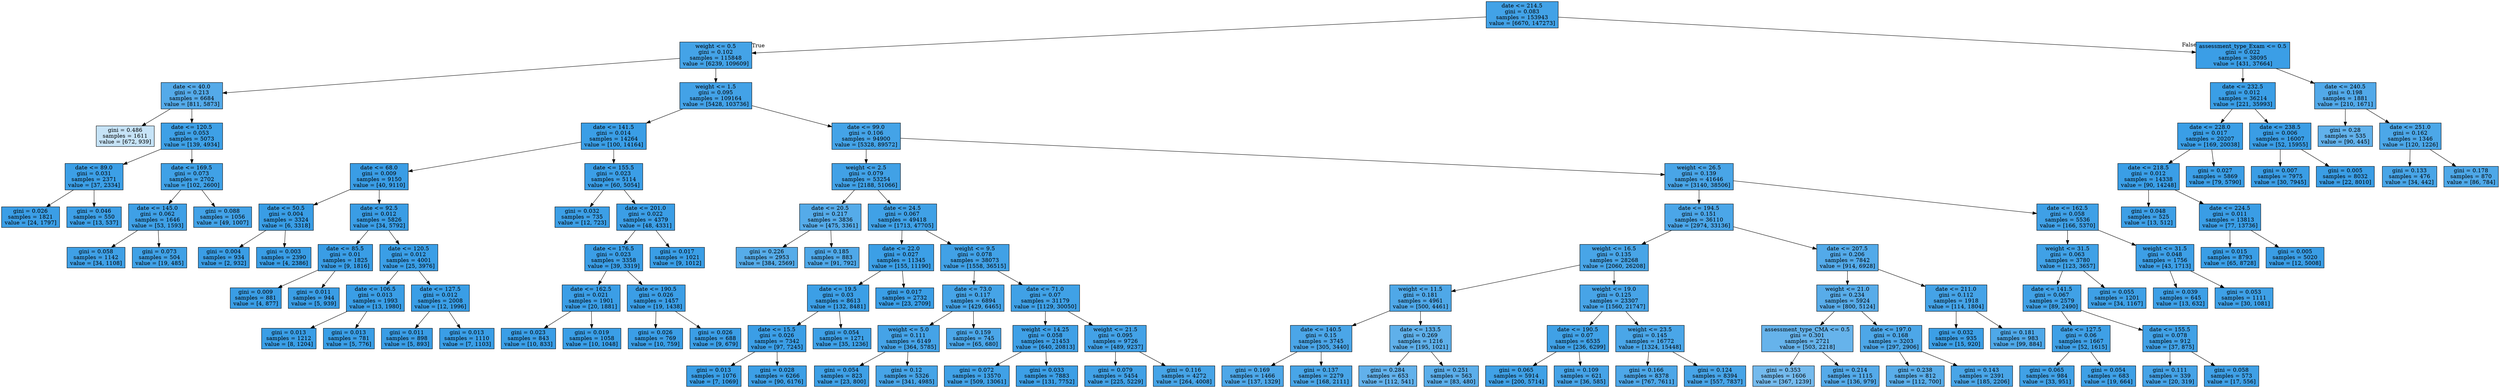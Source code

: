 digraph Tree {
node [shape=box, style="filled", color="black"] ;
0 [label="date <= 214.5\ngini = 0.083\nsamples = 153943\nvalue = [6670, 147273]", fillcolor="#399de5f3"] ;
1 [label="weight <= 0.5\ngini = 0.102\nsamples = 115848\nvalue = [6239, 109609]", fillcolor="#399de5f0"] ;
0 -> 1 [labeldistance=2.5, labelangle=45, headlabel="True"] ;
2 [label="date <= 40.0\ngini = 0.213\nsamples = 6684\nvalue = [811, 5873]", fillcolor="#399de5dc"] ;
1 -> 2 ;
3 [label="gini = 0.486\nsamples = 1611\nvalue = [672, 939]", fillcolor="#399de549"] ;
2 -> 3 ;
4 [label="date <= 120.5\ngini = 0.053\nsamples = 5073\nvalue = [139, 4934]", fillcolor="#399de5f8"] ;
2 -> 4 ;
5 [label="date <= 89.0\ngini = 0.031\nsamples = 2371\nvalue = [37, 2334]", fillcolor="#399de5fb"] ;
4 -> 5 ;
6 [label="gini = 0.026\nsamples = 1821\nvalue = [24, 1797]", fillcolor="#399de5fc"] ;
5 -> 6 ;
7 [label="gini = 0.046\nsamples = 550\nvalue = [13, 537]", fillcolor="#399de5f9"] ;
5 -> 7 ;
8 [label="date <= 169.5\ngini = 0.073\nsamples = 2702\nvalue = [102, 2600]", fillcolor="#399de5f5"] ;
4 -> 8 ;
9 [label="date <= 145.0\ngini = 0.062\nsamples = 1646\nvalue = [53, 1593]", fillcolor="#399de5f7"] ;
8 -> 9 ;
10 [label="gini = 0.058\nsamples = 1142\nvalue = [34, 1108]", fillcolor="#399de5f7"] ;
9 -> 10 ;
11 [label="gini = 0.073\nsamples = 504\nvalue = [19, 485]", fillcolor="#399de5f5"] ;
9 -> 11 ;
12 [label="gini = 0.088\nsamples = 1056\nvalue = [49, 1007]", fillcolor="#399de5f3"] ;
8 -> 12 ;
13 [label="weight <= 1.5\ngini = 0.095\nsamples = 109164\nvalue = [5428, 103736]", fillcolor="#399de5f2"] ;
1 -> 13 ;
14 [label="date <= 141.5\ngini = 0.014\nsamples = 14264\nvalue = [100, 14164]", fillcolor="#399de5fd"] ;
13 -> 14 ;
15 [label="date <= 68.0\ngini = 0.009\nsamples = 9150\nvalue = [40, 9110]", fillcolor="#399de5fe"] ;
14 -> 15 ;
16 [label="date <= 50.5\ngini = 0.004\nsamples = 3324\nvalue = [6, 3318]", fillcolor="#399de5ff"] ;
15 -> 16 ;
17 [label="gini = 0.004\nsamples = 934\nvalue = [2, 932]", fillcolor="#399de5fe"] ;
16 -> 17 ;
18 [label="gini = 0.003\nsamples = 2390\nvalue = [4, 2386]", fillcolor="#399de5ff"] ;
16 -> 18 ;
19 [label="date <= 92.5\ngini = 0.012\nsamples = 5826\nvalue = [34, 5792]", fillcolor="#399de5fe"] ;
15 -> 19 ;
20 [label="date <= 85.5\ngini = 0.01\nsamples = 1825\nvalue = [9, 1816]", fillcolor="#399de5fe"] ;
19 -> 20 ;
21 [label="gini = 0.009\nsamples = 881\nvalue = [4, 877]", fillcolor="#399de5fe"] ;
20 -> 21 ;
22 [label="gini = 0.011\nsamples = 944\nvalue = [5, 939]", fillcolor="#399de5fe"] ;
20 -> 22 ;
23 [label="date <= 120.5\ngini = 0.012\nsamples = 4001\nvalue = [25, 3976]", fillcolor="#399de5fd"] ;
19 -> 23 ;
24 [label="date <= 106.5\ngini = 0.013\nsamples = 1993\nvalue = [13, 1980]", fillcolor="#399de5fd"] ;
23 -> 24 ;
25 [label="gini = 0.013\nsamples = 1212\nvalue = [8, 1204]", fillcolor="#399de5fd"] ;
24 -> 25 ;
26 [label="gini = 0.013\nsamples = 781\nvalue = [5, 776]", fillcolor="#399de5fd"] ;
24 -> 26 ;
27 [label="date <= 127.5\ngini = 0.012\nsamples = 2008\nvalue = [12, 1996]", fillcolor="#399de5fd"] ;
23 -> 27 ;
28 [label="gini = 0.011\nsamples = 898\nvalue = [5, 893]", fillcolor="#399de5fe"] ;
27 -> 28 ;
29 [label="gini = 0.013\nsamples = 1110\nvalue = [7, 1103]", fillcolor="#399de5fd"] ;
27 -> 29 ;
30 [label="date <= 155.5\ngini = 0.023\nsamples = 5114\nvalue = [60, 5054]", fillcolor="#399de5fc"] ;
14 -> 30 ;
31 [label="gini = 0.032\nsamples = 735\nvalue = [12, 723]", fillcolor="#399de5fb"] ;
30 -> 31 ;
32 [label="date <= 201.0\ngini = 0.022\nsamples = 4379\nvalue = [48, 4331]", fillcolor="#399de5fc"] ;
30 -> 32 ;
33 [label="date <= 176.5\ngini = 0.023\nsamples = 3358\nvalue = [39, 3319]", fillcolor="#399de5fc"] ;
32 -> 33 ;
34 [label="date <= 162.5\ngini = 0.021\nsamples = 1901\nvalue = [20, 1881]", fillcolor="#399de5fc"] ;
33 -> 34 ;
35 [label="gini = 0.023\nsamples = 843\nvalue = [10, 833]", fillcolor="#399de5fc"] ;
34 -> 35 ;
36 [label="gini = 0.019\nsamples = 1058\nvalue = [10, 1048]", fillcolor="#399de5fd"] ;
34 -> 36 ;
37 [label="date <= 190.5\ngini = 0.026\nsamples = 1457\nvalue = [19, 1438]", fillcolor="#399de5fc"] ;
33 -> 37 ;
38 [label="gini = 0.026\nsamples = 769\nvalue = [10, 759]", fillcolor="#399de5fc"] ;
37 -> 38 ;
39 [label="gini = 0.026\nsamples = 688\nvalue = [9, 679]", fillcolor="#399de5fc"] ;
37 -> 39 ;
40 [label="gini = 0.017\nsamples = 1021\nvalue = [9, 1012]", fillcolor="#399de5fd"] ;
32 -> 40 ;
41 [label="date <= 99.0\ngini = 0.106\nsamples = 94900\nvalue = [5328, 89572]", fillcolor="#399de5f0"] ;
13 -> 41 ;
42 [label="weight <= 2.5\ngini = 0.079\nsamples = 53254\nvalue = [2188, 51066]", fillcolor="#399de5f4"] ;
41 -> 42 ;
43 [label="date <= 20.5\ngini = 0.217\nsamples = 3836\nvalue = [475, 3361]", fillcolor="#399de5db"] ;
42 -> 43 ;
44 [label="gini = 0.226\nsamples = 2953\nvalue = [384, 2569]", fillcolor="#399de5d9"] ;
43 -> 44 ;
45 [label="gini = 0.185\nsamples = 883\nvalue = [91, 792]", fillcolor="#399de5e2"] ;
43 -> 45 ;
46 [label="date <= 24.5\ngini = 0.067\nsamples = 49418\nvalue = [1713, 47705]", fillcolor="#399de5f6"] ;
42 -> 46 ;
47 [label="date <= 22.0\ngini = 0.027\nsamples = 11345\nvalue = [155, 11190]", fillcolor="#399de5fb"] ;
46 -> 47 ;
48 [label="date <= 19.5\ngini = 0.03\nsamples = 8613\nvalue = [132, 8481]", fillcolor="#399de5fb"] ;
47 -> 48 ;
49 [label="date <= 15.5\ngini = 0.026\nsamples = 7342\nvalue = [97, 7245]", fillcolor="#399de5fc"] ;
48 -> 49 ;
50 [label="gini = 0.013\nsamples = 1076\nvalue = [7, 1069]", fillcolor="#399de5fd"] ;
49 -> 50 ;
51 [label="gini = 0.028\nsamples = 6266\nvalue = [90, 6176]", fillcolor="#399de5fb"] ;
49 -> 51 ;
52 [label="gini = 0.054\nsamples = 1271\nvalue = [35, 1236]", fillcolor="#399de5f8"] ;
48 -> 52 ;
53 [label="gini = 0.017\nsamples = 2732\nvalue = [23, 2709]", fillcolor="#399de5fd"] ;
47 -> 53 ;
54 [label="weight <= 9.5\ngini = 0.078\nsamples = 38073\nvalue = [1558, 36515]", fillcolor="#399de5f4"] ;
46 -> 54 ;
55 [label="date <= 73.0\ngini = 0.117\nsamples = 6894\nvalue = [429, 6465]", fillcolor="#399de5ee"] ;
54 -> 55 ;
56 [label="weight <= 5.0\ngini = 0.111\nsamples = 6149\nvalue = [364, 5785]", fillcolor="#399de5ef"] ;
55 -> 56 ;
57 [label="gini = 0.054\nsamples = 823\nvalue = [23, 800]", fillcolor="#399de5f8"] ;
56 -> 57 ;
58 [label="gini = 0.12\nsamples = 5326\nvalue = [341, 4985]", fillcolor="#399de5ee"] ;
56 -> 58 ;
59 [label="gini = 0.159\nsamples = 745\nvalue = [65, 680]", fillcolor="#399de5e7"] ;
55 -> 59 ;
60 [label="date <= 71.0\ngini = 0.07\nsamples = 31179\nvalue = [1129, 30050]", fillcolor="#399de5f5"] ;
54 -> 60 ;
61 [label="weight <= 14.25\ngini = 0.058\nsamples = 21453\nvalue = [640, 20813]", fillcolor="#399de5f7"] ;
60 -> 61 ;
62 [label="gini = 0.072\nsamples = 13570\nvalue = [509, 13061]", fillcolor="#399de5f5"] ;
61 -> 62 ;
63 [label="gini = 0.033\nsamples = 7883\nvalue = [131, 7752]", fillcolor="#399de5fb"] ;
61 -> 63 ;
64 [label="weight <= 21.5\ngini = 0.095\nsamples = 9726\nvalue = [489, 9237]", fillcolor="#399de5f2"] ;
60 -> 64 ;
65 [label="gini = 0.079\nsamples = 5454\nvalue = [225, 5229]", fillcolor="#399de5f4"] ;
64 -> 65 ;
66 [label="gini = 0.116\nsamples = 4272\nvalue = [264, 4008]", fillcolor="#399de5ee"] ;
64 -> 66 ;
67 [label="weight <= 26.5\ngini = 0.139\nsamples = 41646\nvalue = [3140, 38506]", fillcolor="#399de5ea"] ;
41 -> 67 ;
68 [label="date <= 194.5\ngini = 0.151\nsamples = 36110\nvalue = [2974, 33136]", fillcolor="#399de5e8"] ;
67 -> 68 ;
69 [label="weight <= 16.5\ngini = 0.135\nsamples = 28268\nvalue = [2060, 26208]", fillcolor="#399de5eb"] ;
68 -> 69 ;
70 [label="weight <= 11.5\ngini = 0.181\nsamples = 4961\nvalue = [500, 4461]", fillcolor="#399de5e2"] ;
69 -> 70 ;
71 [label="date <= 140.5\ngini = 0.15\nsamples = 3745\nvalue = [305, 3440]", fillcolor="#399de5e8"] ;
70 -> 71 ;
72 [label="gini = 0.169\nsamples = 1466\nvalue = [137, 1329]", fillcolor="#399de5e5"] ;
71 -> 72 ;
73 [label="gini = 0.137\nsamples = 2279\nvalue = [168, 2111]", fillcolor="#399de5eb"] ;
71 -> 73 ;
74 [label="date <= 133.5\ngini = 0.269\nsamples = 1216\nvalue = [195, 1021]", fillcolor="#399de5ce"] ;
70 -> 74 ;
75 [label="gini = 0.284\nsamples = 653\nvalue = [112, 541]", fillcolor="#399de5ca"] ;
74 -> 75 ;
76 [label="gini = 0.251\nsamples = 563\nvalue = [83, 480]", fillcolor="#399de5d3"] ;
74 -> 76 ;
77 [label="weight <= 19.0\ngini = 0.125\nsamples = 23307\nvalue = [1560, 21747]", fillcolor="#399de5ed"] ;
69 -> 77 ;
78 [label="date <= 190.5\ngini = 0.07\nsamples = 6535\nvalue = [236, 6299]", fillcolor="#399de5f5"] ;
77 -> 78 ;
79 [label="gini = 0.065\nsamples = 5914\nvalue = [200, 5714]", fillcolor="#399de5f6"] ;
78 -> 79 ;
80 [label="gini = 0.109\nsamples = 621\nvalue = [36, 585]", fillcolor="#399de5ef"] ;
78 -> 80 ;
81 [label="weight <= 23.5\ngini = 0.145\nsamples = 16772\nvalue = [1324, 15448]", fillcolor="#399de5e9"] ;
77 -> 81 ;
82 [label="gini = 0.166\nsamples = 8378\nvalue = [767, 7611]", fillcolor="#399de5e5"] ;
81 -> 82 ;
83 [label="gini = 0.124\nsamples = 8394\nvalue = [557, 7837]", fillcolor="#399de5ed"] ;
81 -> 83 ;
84 [label="date <= 207.5\ngini = 0.206\nsamples = 7842\nvalue = [914, 6928]", fillcolor="#399de5dd"] ;
68 -> 84 ;
85 [label="weight <= 21.0\ngini = 0.234\nsamples = 5924\nvalue = [800, 5124]", fillcolor="#399de5d7"] ;
84 -> 85 ;
86 [label="assessment_type_CMA <= 0.5\ngini = 0.301\nsamples = 2721\nvalue = [503, 2218]", fillcolor="#399de5c5"] ;
85 -> 86 ;
87 [label="gini = 0.353\nsamples = 1606\nvalue = [367, 1239]", fillcolor="#399de5b3"] ;
86 -> 87 ;
88 [label="gini = 0.214\nsamples = 1115\nvalue = [136, 979]", fillcolor="#399de5dc"] ;
86 -> 88 ;
89 [label="date <= 197.0\ngini = 0.168\nsamples = 3203\nvalue = [297, 2906]", fillcolor="#399de5e5"] ;
85 -> 89 ;
90 [label="gini = 0.238\nsamples = 812\nvalue = [112, 700]", fillcolor="#399de5d6"] ;
89 -> 90 ;
91 [label="gini = 0.143\nsamples = 2391\nvalue = [185, 2206]", fillcolor="#399de5ea"] ;
89 -> 91 ;
92 [label="date <= 211.0\ngini = 0.112\nsamples = 1918\nvalue = [114, 1804]", fillcolor="#399de5ef"] ;
84 -> 92 ;
93 [label="gini = 0.032\nsamples = 935\nvalue = [15, 920]", fillcolor="#399de5fb"] ;
92 -> 93 ;
94 [label="gini = 0.181\nsamples = 983\nvalue = [99, 884]", fillcolor="#399de5e2"] ;
92 -> 94 ;
95 [label="date <= 162.5\ngini = 0.058\nsamples = 5536\nvalue = [166, 5370]", fillcolor="#399de5f7"] ;
67 -> 95 ;
96 [label="weight <= 31.5\ngini = 0.063\nsamples = 3780\nvalue = [123, 3657]", fillcolor="#399de5f6"] ;
95 -> 96 ;
97 [label="date <= 141.5\ngini = 0.067\nsamples = 2579\nvalue = [89, 2490]", fillcolor="#399de5f6"] ;
96 -> 97 ;
98 [label="date <= 127.5\ngini = 0.06\nsamples = 1667\nvalue = [52, 1615]", fillcolor="#399de5f7"] ;
97 -> 98 ;
99 [label="gini = 0.065\nsamples = 984\nvalue = [33, 951]", fillcolor="#399de5f6"] ;
98 -> 99 ;
100 [label="gini = 0.054\nsamples = 683\nvalue = [19, 664]", fillcolor="#399de5f8"] ;
98 -> 100 ;
101 [label="date <= 155.5\ngini = 0.078\nsamples = 912\nvalue = [37, 875]", fillcolor="#399de5f4"] ;
97 -> 101 ;
102 [label="gini = 0.111\nsamples = 339\nvalue = [20, 319]", fillcolor="#399de5ef"] ;
101 -> 102 ;
103 [label="gini = 0.058\nsamples = 573\nvalue = [17, 556]", fillcolor="#399de5f7"] ;
101 -> 103 ;
104 [label="gini = 0.055\nsamples = 1201\nvalue = [34, 1167]", fillcolor="#399de5f8"] ;
96 -> 104 ;
105 [label="weight <= 31.5\ngini = 0.048\nsamples = 1756\nvalue = [43, 1713]", fillcolor="#399de5f9"] ;
95 -> 105 ;
106 [label="gini = 0.039\nsamples = 645\nvalue = [13, 632]", fillcolor="#399de5fa"] ;
105 -> 106 ;
107 [label="gini = 0.053\nsamples = 1111\nvalue = [30, 1081]", fillcolor="#399de5f8"] ;
105 -> 107 ;
108 [label="assessment_type_Exam <= 0.5\ngini = 0.022\nsamples = 38095\nvalue = [431, 37664]", fillcolor="#399de5fc"] ;
0 -> 108 [labeldistance=2.5, labelangle=-45, headlabel="False"] ;
109 [label="date <= 232.5\ngini = 0.012\nsamples = 36214\nvalue = [221, 35993]", fillcolor="#399de5fd"] ;
108 -> 109 ;
110 [label="date <= 228.0\ngini = 0.017\nsamples = 20207\nvalue = [169, 20038]", fillcolor="#399de5fd"] ;
109 -> 110 ;
111 [label="date <= 218.5\ngini = 0.012\nsamples = 14338\nvalue = [90, 14248]", fillcolor="#399de5fd"] ;
110 -> 111 ;
112 [label="gini = 0.048\nsamples = 525\nvalue = [13, 512]", fillcolor="#399de5f9"] ;
111 -> 112 ;
113 [label="date <= 224.5\ngini = 0.011\nsamples = 13813\nvalue = [77, 13736]", fillcolor="#399de5fe"] ;
111 -> 113 ;
114 [label="gini = 0.015\nsamples = 8793\nvalue = [65, 8728]", fillcolor="#399de5fd"] ;
113 -> 114 ;
115 [label="gini = 0.005\nsamples = 5020\nvalue = [12, 5008]", fillcolor="#399de5fe"] ;
113 -> 115 ;
116 [label="gini = 0.027\nsamples = 5869\nvalue = [79, 5790]", fillcolor="#399de5fc"] ;
110 -> 116 ;
117 [label="date <= 238.5\ngini = 0.006\nsamples = 16007\nvalue = [52, 15955]", fillcolor="#399de5fe"] ;
109 -> 117 ;
118 [label="gini = 0.007\nsamples = 7975\nvalue = [30, 7945]", fillcolor="#399de5fe"] ;
117 -> 118 ;
119 [label="gini = 0.005\nsamples = 8032\nvalue = [22, 8010]", fillcolor="#399de5fe"] ;
117 -> 119 ;
120 [label="date <= 240.5\ngini = 0.198\nsamples = 1881\nvalue = [210, 1671]", fillcolor="#399de5df"] ;
108 -> 120 ;
121 [label="gini = 0.28\nsamples = 535\nvalue = [90, 445]", fillcolor="#399de5cb"] ;
120 -> 121 ;
122 [label="date <= 251.0\ngini = 0.162\nsamples = 1346\nvalue = [120, 1226]", fillcolor="#399de5e6"] ;
120 -> 122 ;
123 [label="gini = 0.133\nsamples = 476\nvalue = [34, 442]", fillcolor="#399de5eb"] ;
122 -> 123 ;
124 [label="gini = 0.178\nsamples = 870\nvalue = [86, 784]", fillcolor="#399de5e3"] ;
122 -> 124 ;
}